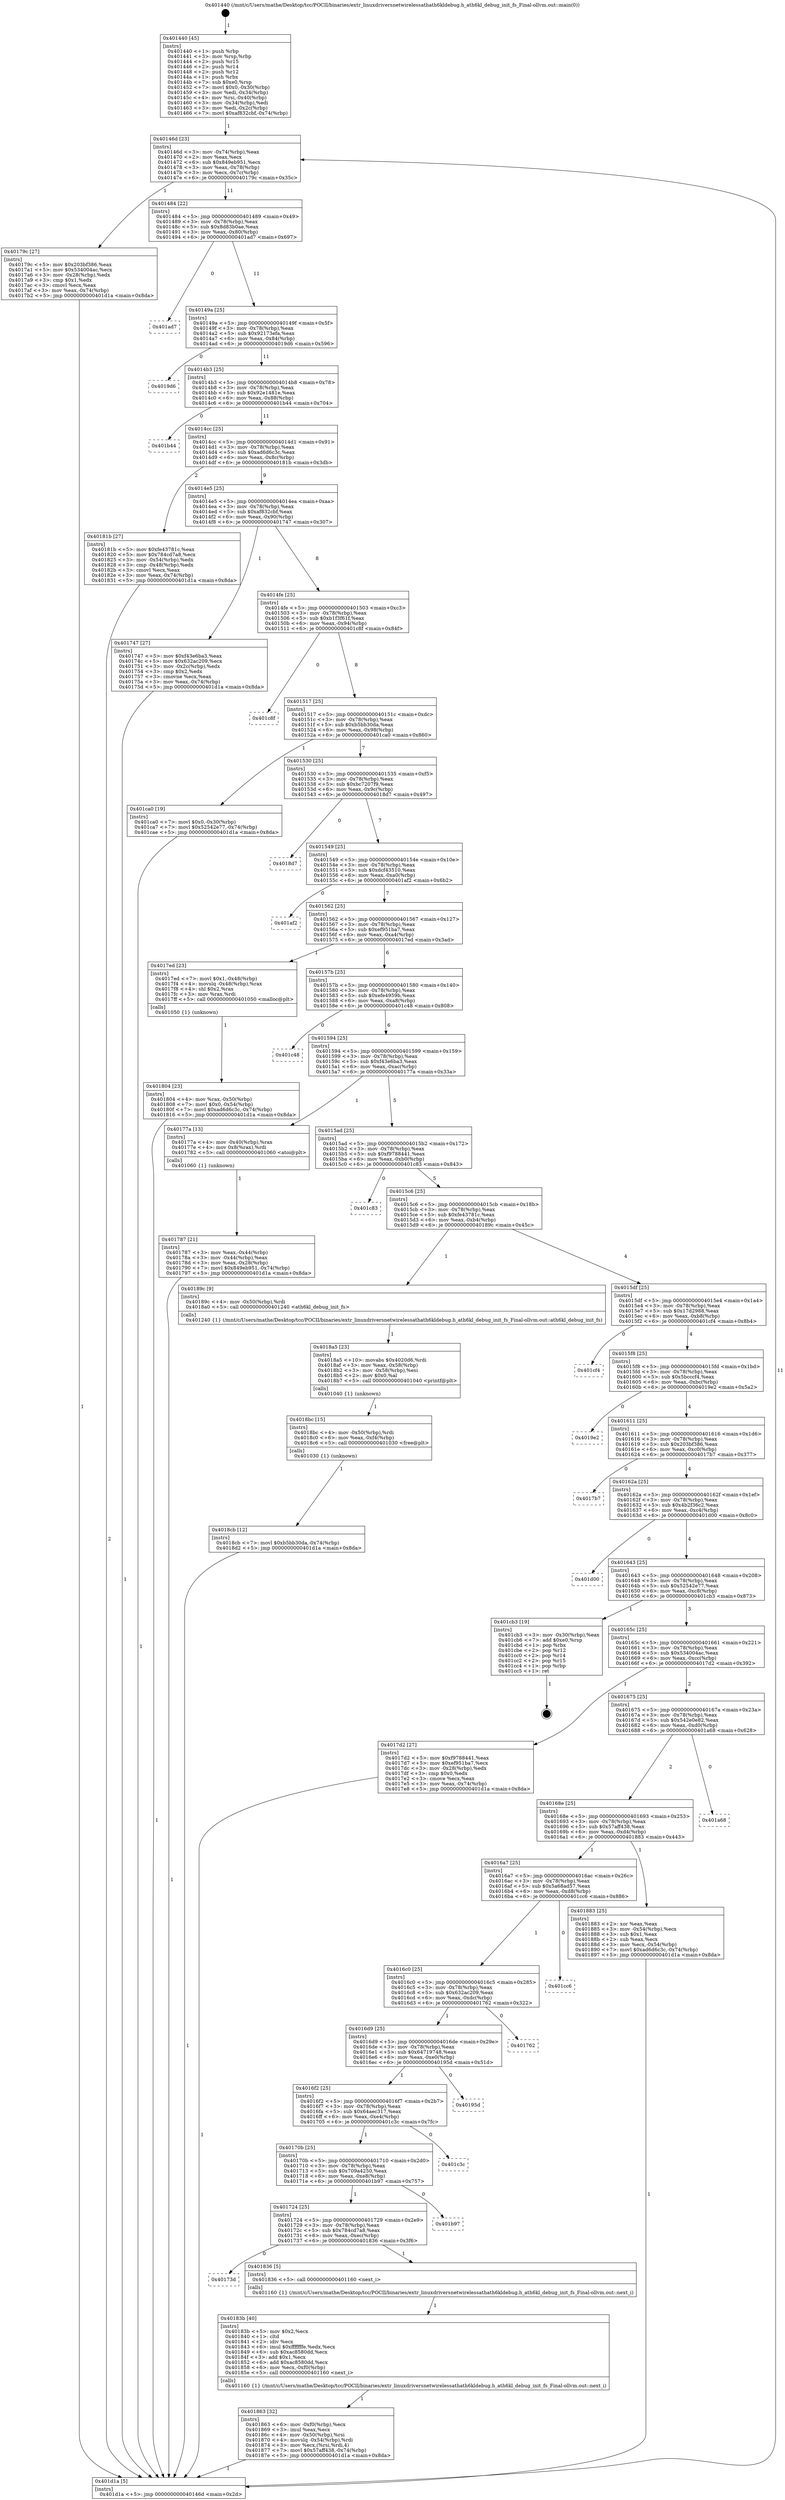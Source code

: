 digraph "0x401440" {
  label = "0x401440 (/mnt/c/Users/mathe/Desktop/tcc/POCII/binaries/extr_linuxdriversnetwirelessathath6kldebug.h_ath6kl_debug_init_fs_Final-ollvm.out::main(0))"
  labelloc = "t"
  node[shape=record]

  Entry [label="",width=0.3,height=0.3,shape=circle,fillcolor=black,style=filled]
  "0x40146d" [label="{
     0x40146d [23]\l
     | [instrs]\l
     &nbsp;&nbsp;0x40146d \<+3\>: mov -0x74(%rbp),%eax\l
     &nbsp;&nbsp;0x401470 \<+2\>: mov %eax,%ecx\l
     &nbsp;&nbsp;0x401472 \<+6\>: sub $0x849eb951,%ecx\l
     &nbsp;&nbsp;0x401478 \<+3\>: mov %eax,-0x78(%rbp)\l
     &nbsp;&nbsp;0x40147b \<+3\>: mov %ecx,-0x7c(%rbp)\l
     &nbsp;&nbsp;0x40147e \<+6\>: je 000000000040179c \<main+0x35c\>\l
  }"]
  "0x40179c" [label="{
     0x40179c [27]\l
     | [instrs]\l
     &nbsp;&nbsp;0x40179c \<+5\>: mov $0x203bf386,%eax\l
     &nbsp;&nbsp;0x4017a1 \<+5\>: mov $0x534004ac,%ecx\l
     &nbsp;&nbsp;0x4017a6 \<+3\>: mov -0x28(%rbp),%edx\l
     &nbsp;&nbsp;0x4017a9 \<+3\>: cmp $0x1,%edx\l
     &nbsp;&nbsp;0x4017ac \<+3\>: cmovl %ecx,%eax\l
     &nbsp;&nbsp;0x4017af \<+3\>: mov %eax,-0x74(%rbp)\l
     &nbsp;&nbsp;0x4017b2 \<+5\>: jmp 0000000000401d1a \<main+0x8da\>\l
  }"]
  "0x401484" [label="{
     0x401484 [22]\l
     | [instrs]\l
     &nbsp;&nbsp;0x401484 \<+5\>: jmp 0000000000401489 \<main+0x49\>\l
     &nbsp;&nbsp;0x401489 \<+3\>: mov -0x78(%rbp),%eax\l
     &nbsp;&nbsp;0x40148c \<+5\>: sub $0x8d83b0ae,%eax\l
     &nbsp;&nbsp;0x401491 \<+3\>: mov %eax,-0x80(%rbp)\l
     &nbsp;&nbsp;0x401494 \<+6\>: je 0000000000401ad7 \<main+0x697\>\l
  }"]
  Exit [label="",width=0.3,height=0.3,shape=circle,fillcolor=black,style=filled,peripheries=2]
  "0x401ad7" [label="{
     0x401ad7\l
  }", style=dashed]
  "0x40149a" [label="{
     0x40149a [25]\l
     | [instrs]\l
     &nbsp;&nbsp;0x40149a \<+5\>: jmp 000000000040149f \<main+0x5f\>\l
     &nbsp;&nbsp;0x40149f \<+3\>: mov -0x78(%rbp),%eax\l
     &nbsp;&nbsp;0x4014a2 \<+5\>: sub $0x92173efa,%eax\l
     &nbsp;&nbsp;0x4014a7 \<+6\>: mov %eax,-0x84(%rbp)\l
     &nbsp;&nbsp;0x4014ad \<+6\>: je 00000000004019d6 \<main+0x596\>\l
  }"]
  "0x4018cb" [label="{
     0x4018cb [12]\l
     | [instrs]\l
     &nbsp;&nbsp;0x4018cb \<+7\>: movl $0xb5bb30da,-0x74(%rbp)\l
     &nbsp;&nbsp;0x4018d2 \<+5\>: jmp 0000000000401d1a \<main+0x8da\>\l
  }"]
  "0x4019d6" [label="{
     0x4019d6\l
  }", style=dashed]
  "0x4014b3" [label="{
     0x4014b3 [25]\l
     | [instrs]\l
     &nbsp;&nbsp;0x4014b3 \<+5\>: jmp 00000000004014b8 \<main+0x78\>\l
     &nbsp;&nbsp;0x4014b8 \<+3\>: mov -0x78(%rbp),%eax\l
     &nbsp;&nbsp;0x4014bb \<+5\>: sub $0x92e1481e,%eax\l
     &nbsp;&nbsp;0x4014c0 \<+6\>: mov %eax,-0x88(%rbp)\l
     &nbsp;&nbsp;0x4014c6 \<+6\>: je 0000000000401b44 \<main+0x704\>\l
  }"]
  "0x4018bc" [label="{
     0x4018bc [15]\l
     | [instrs]\l
     &nbsp;&nbsp;0x4018bc \<+4\>: mov -0x50(%rbp),%rdi\l
     &nbsp;&nbsp;0x4018c0 \<+6\>: mov %eax,-0xf4(%rbp)\l
     &nbsp;&nbsp;0x4018c6 \<+5\>: call 0000000000401030 \<free@plt\>\l
     | [calls]\l
     &nbsp;&nbsp;0x401030 \{1\} (unknown)\l
  }"]
  "0x401b44" [label="{
     0x401b44\l
  }", style=dashed]
  "0x4014cc" [label="{
     0x4014cc [25]\l
     | [instrs]\l
     &nbsp;&nbsp;0x4014cc \<+5\>: jmp 00000000004014d1 \<main+0x91\>\l
     &nbsp;&nbsp;0x4014d1 \<+3\>: mov -0x78(%rbp),%eax\l
     &nbsp;&nbsp;0x4014d4 \<+5\>: sub $0xad6d6c3c,%eax\l
     &nbsp;&nbsp;0x4014d9 \<+6\>: mov %eax,-0x8c(%rbp)\l
     &nbsp;&nbsp;0x4014df \<+6\>: je 000000000040181b \<main+0x3db\>\l
  }"]
  "0x4018a5" [label="{
     0x4018a5 [23]\l
     | [instrs]\l
     &nbsp;&nbsp;0x4018a5 \<+10\>: movabs $0x4020d6,%rdi\l
     &nbsp;&nbsp;0x4018af \<+3\>: mov %eax,-0x58(%rbp)\l
     &nbsp;&nbsp;0x4018b2 \<+3\>: mov -0x58(%rbp),%esi\l
     &nbsp;&nbsp;0x4018b5 \<+2\>: mov $0x0,%al\l
     &nbsp;&nbsp;0x4018b7 \<+5\>: call 0000000000401040 \<printf@plt\>\l
     | [calls]\l
     &nbsp;&nbsp;0x401040 \{1\} (unknown)\l
  }"]
  "0x40181b" [label="{
     0x40181b [27]\l
     | [instrs]\l
     &nbsp;&nbsp;0x40181b \<+5\>: mov $0xfe43781c,%eax\l
     &nbsp;&nbsp;0x401820 \<+5\>: mov $0x784cd7a8,%ecx\l
     &nbsp;&nbsp;0x401825 \<+3\>: mov -0x54(%rbp),%edx\l
     &nbsp;&nbsp;0x401828 \<+3\>: cmp -0x48(%rbp),%edx\l
     &nbsp;&nbsp;0x40182b \<+3\>: cmovl %ecx,%eax\l
     &nbsp;&nbsp;0x40182e \<+3\>: mov %eax,-0x74(%rbp)\l
     &nbsp;&nbsp;0x401831 \<+5\>: jmp 0000000000401d1a \<main+0x8da\>\l
  }"]
  "0x4014e5" [label="{
     0x4014e5 [25]\l
     | [instrs]\l
     &nbsp;&nbsp;0x4014e5 \<+5\>: jmp 00000000004014ea \<main+0xaa\>\l
     &nbsp;&nbsp;0x4014ea \<+3\>: mov -0x78(%rbp),%eax\l
     &nbsp;&nbsp;0x4014ed \<+5\>: sub $0xaf832cbf,%eax\l
     &nbsp;&nbsp;0x4014f2 \<+6\>: mov %eax,-0x90(%rbp)\l
     &nbsp;&nbsp;0x4014f8 \<+6\>: je 0000000000401747 \<main+0x307\>\l
  }"]
  "0x401863" [label="{
     0x401863 [32]\l
     | [instrs]\l
     &nbsp;&nbsp;0x401863 \<+6\>: mov -0xf0(%rbp),%ecx\l
     &nbsp;&nbsp;0x401869 \<+3\>: imul %eax,%ecx\l
     &nbsp;&nbsp;0x40186c \<+4\>: mov -0x50(%rbp),%rsi\l
     &nbsp;&nbsp;0x401870 \<+4\>: movslq -0x54(%rbp),%rdi\l
     &nbsp;&nbsp;0x401874 \<+3\>: mov %ecx,(%rsi,%rdi,4)\l
     &nbsp;&nbsp;0x401877 \<+7\>: movl $0x57aff438,-0x74(%rbp)\l
     &nbsp;&nbsp;0x40187e \<+5\>: jmp 0000000000401d1a \<main+0x8da\>\l
  }"]
  "0x401747" [label="{
     0x401747 [27]\l
     | [instrs]\l
     &nbsp;&nbsp;0x401747 \<+5\>: mov $0xf43e6ba3,%eax\l
     &nbsp;&nbsp;0x40174c \<+5\>: mov $0x632ac209,%ecx\l
     &nbsp;&nbsp;0x401751 \<+3\>: mov -0x2c(%rbp),%edx\l
     &nbsp;&nbsp;0x401754 \<+3\>: cmp $0x2,%edx\l
     &nbsp;&nbsp;0x401757 \<+3\>: cmovne %ecx,%eax\l
     &nbsp;&nbsp;0x40175a \<+3\>: mov %eax,-0x74(%rbp)\l
     &nbsp;&nbsp;0x40175d \<+5\>: jmp 0000000000401d1a \<main+0x8da\>\l
  }"]
  "0x4014fe" [label="{
     0x4014fe [25]\l
     | [instrs]\l
     &nbsp;&nbsp;0x4014fe \<+5\>: jmp 0000000000401503 \<main+0xc3\>\l
     &nbsp;&nbsp;0x401503 \<+3\>: mov -0x78(%rbp),%eax\l
     &nbsp;&nbsp;0x401506 \<+5\>: sub $0xb1f3f61f,%eax\l
     &nbsp;&nbsp;0x40150b \<+6\>: mov %eax,-0x94(%rbp)\l
     &nbsp;&nbsp;0x401511 \<+6\>: je 0000000000401c8f \<main+0x84f\>\l
  }"]
  "0x401d1a" [label="{
     0x401d1a [5]\l
     | [instrs]\l
     &nbsp;&nbsp;0x401d1a \<+5\>: jmp 000000000040146d \<main+0x2d\>\l
  }"]
  "0x401440" [label="{
     0x401440 [45]\l
     | [instrs]\l
     &nbsp;&nbsp;0x401440 \<+1\>: push %rbp\l
     &nbsp;&nbsp;0x401441 \<+3\>: mov %rsp,%rbp\l
     &nbsp;&nbsp;0x401444 \<+2\>: push %r15\l
     &nbsp;&nbsp;0x401446 \<+2\>: push %r14\l
     &nbsp;&nbsp;0x401448 \<+2\>: push %r12\l
     &nbsp;&nbsp;0x40144a \<+1\>: push %rbx\l
     &nbsp;&nbsp;0x40144b \<+7\>: sub $0xe0,%rsp\l
     &nbsp;&nbsp;0x401452 \<+7\>: movl $0x0,-0x30(%rbp)\l
     &nbsp;&nbsp;0x401459 \<+3\>: mov %edi,-0x34(%rbp)\l
     &nbsp;&nbsp;0x40145c \<+4\>: mov %rsi,-0x40(%rbp)\l
     &nbsp;&nbsp;0x401460 \<+3\>: mov -0x34(%rbp),%edi\l
     &nbsp;&nbsp;0x401463 \<+3\>: mov %edi,-0x2c(%rbp)\l
     &nbsp;&nbsp;0x401466 \<+7\>: movl $0xaf832cbf,-0x74(%rbp)\l
  }"]
  "0x40183b" [label="{
     0x40183b [40]\l
     | [instrs]\l
     &nbsp;&nbsp;0x40183b \<+5\>: mov $0x2,%ecx\l
     &nbsp;&nbsp;0x401840 \<+1\>: cltd\l
     &nbsp;&nbsp;0x401841 \<+2\>: idiv %ecx\l
     &nbsp;&nbsp;0x401843 \<+6\>: imul $0xfffffffe,%edx,%ecx\l
     &nbsp;&nbsp;0x401849 \<+6\>: sub $0xac8580dd,%ecx\l
     &nbsp;&nbsp;0x40184f \<+3\>: add $0x1,%ecx\l
     &nbsp;&nbsp;0x401852 \<+6\>: add $0xac8580dd,%ecx\l
     &nbsp;&nbsp;0x401858 \<+6\>: mov %ecx,-0xf0(%rbp)\l
     &nbsp;&nbsp;0x40185e \<+5\>: call 0000000000401160 \<next_i\>\l
     | [calls]\l
     &nbsp;&nbsp;0x401160 \{1\} (/mnt/c/Users/mathe/Desktop/tcc/POCII/binaries/extr_linuxdriversnetwirelessathath6kldebug.h_ath6kl_debug_init_fs_Final-ollvm.out::next_i)\l
  }"]
  "0x401c8f" [label="{
     0x401c8f\l
  }", style=dashed]
  "0x401517" [label="{
     0x401517 [25]\l
     | [instrs]\l
     &nbsp;&nbsp;0x401517 \<+5\>: jmp 000000000040151c \<main+0xdc\>\l
     &nbsp;&nbsp;0x40151c \<+3\>: mov -0x78(%rbp),%eax\l
     &nbsp;&nbsp;0x40151f \<+5\>: sub $0xb5bb30da,%eax\l
     &nbsp;&nbsp;0x401524 \<+6\>: mov %eax,-0x98(%rbp)\l
     &nbsp;&nbsp;0x40152a \<+6\>: je 0000000000401ca0 \<main+0x860\>\l
  }"]
  "0x40173d" [label="{
     0x40173d\l
  }", style=dashed]
  "0x401ca0" [label="{
     0x401ca0 [19]\l
     | [instrs]\l
     &nbsp;&nbsp;0x401ca0 \<+7\>: movl $0x0,-0x30(%rbp)\l
     &nbsp;&nbsp;0x401ca7 \<+7\>: movl $0x52542e77,-0x74(%rbp)\l
     &nbsp;&nbsp;0x401cae \<+5\>: jmp 0000000000401d1a \<main+0x8da\>\l
  }"]
  "0x401530" [label="{
     0x401530 [25]\l
     | [instrs]\l
     &nbsp;&nbsp;0x401530 \<+5\>: jmp 0000000000401535 \<main+0xf5\>\l
     &nbsp;&nbsp;0x401535 \<+3\>: mov -0x78(%rbp),%eax\l
     &nbsp;&nbsp;0x401538 \<+5\>: sub $0xbc7207f9,%eax\l
     &nbsp;&nbsp;0x40153d \<+6\>: mov %eax,-0x9c(%rbp)\l
     &nbsp;&nbsp;0x401543 \<+6\>: je 00000000004018d7 \<main+0x497\>\l
  }"]
  "0x401836" [label="{
     0x401836 [5]\l
     | [instrs]\l
     &nbsp;&nbsp;0x401836 \<+5\>: call 0000000000401160 \<next_i\>\l
     | [calls]\l
     &nbsp;&nbsp;0x401160 \{1\} (/mnt/c/Users/mathe/Desktop/tcc/POCII/binaries/extr_linuxdriversnetwirelessathath6kldebug.h_ath6kl_debug_init_fs_Final-ollvm.out::next_i)\l
  }"]
  "0x4018d7" [label="{
     0x4018d7\l
  }", style=dashed]
  "0x401549" [label="{
     0x401549 [25]\l
     | [instrs]\l
     &nbsp;&nbsp;0x401549 \<+5\>: jmp 000000000040154e \<main+0x10e\>\l
     &nbsp;&nbsp;0x40154e \<+3\>: mov -0x78(%rbp),%eax\l
     &nbsp;&nbsp;0x401551 \<+5\>: sub $0xdcf43510,%eax\l
     &nbsp;&nbsp;0x401556 \<+6\>: mov %eax,-0xa0(%rbp)\l
     &nbsp;&nbsp;0x40155c \<+6\>: je 0000000000401af2 \<main+0x6b2\>\l
  }"]
  "0x401724" [label="{
     0x401724 [25]\l
     | [instrs]\l
     &nbsp;&nbsp;0x401724 \<+5\>: jmp 0000000000401729 \<main+0x2e9\>\l
     &nbsp;&nbsp;0x401729 \<+3\>: mov -0x78(%rbp),%eax\l
     &nbsp;&nbsp;0x40172c \<+5\>: sub $0x784cd7a8,%eax\l
     &nbsp;&nbsp;0x401731 \<+6\>: mov %eax,-0xec(%rbp)\l
     &nbsp;&nbsp;0x401737 \<+6\>: je 0000000000401836 \<main+0x3f6\>\l
  }"]
  "0x401af2" [label="{
     0x401af2\l
  }", style=dashed]
  "0x401562" [label="{
     0x401562 [25]\l
     | [instrs]\l
     &nbsp;&nbsp;0x401562 \<+5\>: jmp 0000000000401567 \<main+0x127\>\l
     &nbsp;&nbsp;0x401567 \<+3\>: mov -0x78(%rbp),%eax\l
     &nbsp;&nbsp;0x40156a \<+5\>: sub $0xef951ba7,%eax\l
     &nbsp;&nbsp;0x40156f \<+6\>: mov %eax,-0xa4(%rbp)\l
     &nbsp;&nbsp;0x401575 \<+6\>: je 00000000004017ed \<main+0x3ad\>\l
  }"]
  "0x401b97" [label="{
     0x401b97\l
  }", style=dashed]
  "0x4017ed" [label="{
     0x4017ed [23]\l
     | [instrs]\l
     &nbsp;&nbsp;0x4017ed \<+7\>: movl $0x1,-0x48(%rbp)\l
     &nbsp;&nbsp;0x4017f4 \<+4\>: movslq -0x48(%rbp),%rax\l
     &nbsp;&nbsp;0x4017f8 \<+4\>: shl $0x2,%rax\l
     &nbsp;&nbsp;0x4017fc \<+3\>: mov %rax,%rdi\l
     &nbsp;&nbsp;0x4017ff \<+5\>: call 0000000000401050 \<malloc@plt\>\l
     | [calls]\l
     &nbsp;&nbsp;0x401050 \{1\} (unknown)\l
  }"]
  "0x40157b" [label="{
     0x40157b [25]\l
     | [instrs]\l
     &nbsp;&nbsp;0x40157b \<+5\>: jmp 0000000000401580 \<main+0x140\>\l
     &nbsp;&nbsp;0x401580 \<+3\>: mov -0x78(%rbp),%eax\l
     &nbsp;&nbsp;0x401583 \<+5\>: sub $0xefe4959b,%eax\l
     &nbsp;&nbsp;0x401588 \<+6\>: mov %eax,-0xa8(%rbp)\l
     &nbsp;&nbsp;0x40158e \<+6\>: je 0000000000401c48 \<main+0x808\>\l
  }"]
  "0x40170b" [label="{
     0x40170b [25]\l
     | [instrs]\l
     &nbsp;&nbsp;0x40170b \<+5\>: jmp 0000000000401710 \<main+0x2d0\>\l
     &nbsp;&nbsp;0x401710 \<+3\>: mov -0x78(%rbp),%eax\l
     &nbsp;&nbsp;0x401713 \<+5\>: sub $0x709a4250,%eax\l
     &nbsp;&nbsp;0x401718 \<+6\>: mov %eax,-0xe8(%rbp)\l
     &nbsp;&nbsp;0x40171e \<+6\>: je 0000000000401b97 \<main+0x757\>\l
  }"]
  "0x401c48" [label="{
     0x401c48\l
  }", style=dashed]
  "0x401594" [label="{
     0x401594 [25]\l
     | [instrs]\l
     &nbsp;&nbsp;0x401594 \<+5\>: jmp 0000000000401599 \<main+0x159\>\l
     &nbsp;&nbsp;0x401599 \<+3\>: mov -0x78(%rbp),%eax\l
     &nbsp;&nbsp;0x40159c \<+5\>: sub $0xf43e6ba3,%eax\l
     &nbsp;&nbsp;0x4015a1 \<+6\>: mov %eax,-0xac(%rbp)\l
     &nbsp;&nbsp;0x4015a7 \<+6\>: je 000000000040177a \<main+0x33a\>\l
  }"]
  "0x401c3c" [label="{
     0x401c3c\l
  }", style=dashed]
  "0x40177a" [label="{
     0x40177a [13]\l
     | [instrs]\l
     &nbsp;&nbsp;0x40177a \<+4\>: mov -0x40(%rbp),%rax\l
     &nbsp;&nbsp;0x40177e \<+4\>: mov 0x8(%rax),%rdi\l
     &nbsp;&nbsp;0x401782 \<+5\>: call 0000000000401060 \<atoi@plt\>\l
     | [calls]\l
     &nbsp;&nbsp;0x401060 \{1\} (unknown)\l
  }"]
  "0x4015ad" [label="{
     0x4015ad [25]\l
     | [instrs]\l
     &nbsp;&nbsp;0x4015ad \<+5\>: jmp 00000000004015b2 \<main+0x172\>\l
     &nbsp;&nbsp;0x4015b2 \<+3\>: mov -0x78(%rbp),%eax\l
     &nbsp;&nbsp;0x4015b5 \<+5\>: sub $0xf9788441,%eax\l
     &nbsp;&nbsp;0x4015ba \<+6\>: mov %eax,-0xb0(%rbp)\l
     &nbsp;&nbsp;0x4015c0 \<+6\>: je 0000000000401c83 \<main+0x843\>\l
  }"]
  "0x401787" [label="{
     0x401787 [21]\l
     | [instrs]\l
     &nbsp;&nbsp;0x401787 \<+3\>: mov %eax,-0x44(%rbp)\l
     &nbsp;&nbsp;0x40178a \<+3\>: mov -0x44(%rbp),%eax\l
     &nbsp;&nbsp;0x40178d \<+3\>: mov %eax,-0x28(%rbp)\l
     &nbsp;&nbsp;0x401790 \<+7\>: movl $0x849eb951,-0x74(%rbp)\l
     &nbsp;&nbsp;0x401797 \<+5\>: jmp 0000000000401d1a \<main+0x8da\>\l
  }"]
  "0x4016f2" [label="{
     0x4016f2 [25]\l
     | [instrs]\l
     &nbsp;&nbsp;0x4016f2 \<+5\>: jmp 00000000004016f7 \<main+0x2b7\>\l
     &nbsp;&nbsp;0x4016f7 \<+3\>: mov -0x78(%rbp),%eax\l
     &nbsp;&nbsp;0x4016fa \<+5\>: sub $0x64aec317,%eax\l
     &nbsp;&nbsp;0x4016ff \<+6\>: mov %eax,-0xe4(%rbp)\l
     &nbsp;&nbsp;0x401705 \<+6\>: je 0000000000401c3c \<main+0x7fc\>\l
  }"]
  "0x401c83" [label="{
     0x401c83\l
  }", style=dashed]
  "0x4015c6" [label="{
     0x4015c6 [25]\l
     | [instrs]\l
     &nbsp;&nbsp;0x4015c6 \<+5\>: jmp 00000000004015cb \<main+0x18b\>\l
     &nbsp;&nbsp;0x4015cb \<+3\>: mov -0x78(%rbp),%eax\l
     &nbsp;&nbsp;0x4015ce \<+5\>: sub $0xfe43781c,%eax\l
     &nbsp;&nbsp;0x4015d3 \<+6\>: mov %eax,-0xb4(%rbp)\l
     &nbsp;&nbsp;0x4015d9 \<+6\>: je 000000000040189c \<main+0x45c\>\l
  }"]
  "0x40195d" [label="{
     0x40195d\l
  }", style=dashed]
  "0x40189c" [label="{
     0x40189c [9]\l
     | [instrs]\l
     &nbsp;&nbsp;0x40189c \<+4\>: mov -0x50(%rbp),%rdi\l
     &nbsp;&nbsp;0x4018a0 \<+5\>: call 0000000000401240 \<ath6kl_debug_init_fs\>\l
     | [calls]\l
     &nbsp;&nbsp;0x401240 \{1\} (/mnt/c/Users/mathe/Desktop/tcc/POCII/binaries/extr_linuxdriversnetwirelessathath6kldebug.h_ath6kl_debug_init_fs_Final-ollvm.out::ath6kl_debug_init_fs)\l
  }"]
  "0x4015df" [label="{
     0x4015df [25]\l
     | [instrs]\l
     &nbsp;&nbsp;0x4015df \<+5\>: jmp 00000000004015e4 \<main+0x1a4\>\l
     &nbsp;&nbsp;0x4015e4 \<+3\>: mov -0x78(%rbp),%eax\l
     &nbsp;&nbsp;0x4015e7 \<+5\>: sub $0x17d2988,%eax\l
     &nbsp;&nbsp;0x4015ec \<+6\>: mov %eax,-0xb8(%rbp)\l
     &nbsp;&nbsp;0x4015f2 \<+6\>: je 0000000000401cf4 \<main+0x8b4\>\l
  }"]
  "0x4016d9" [label="{
     0x4016d9 [25]\l
     | [instrs]\l
     &nbsp;&nbsp;0x4016d9 \<+5\>: jmp 00000000004016de \<main+0x29e\>\l
     &nbsp;&nbsp;0x4016de \<+3\>: mov -0x78(%rbp),%eax\l
     &nbsp;&nbsp;0x4016e1 \<+5\>: sub $0x64719748,%eax\l
     &nbsp;&nbsp;0x4016e6 \<+6\>: mov %eax,-0xe0(%rbp)\l
     &nbsp;&nbsp;0x4016ec \<+6\>: je 000000000040195d \<main+0x51d\>\l
  }"]
  "0x401cf4" [label="{
     0x401cf4\l
  }", style=dashed]
  "0x4015f8" [label="{
     0x4015f8 [25]\l
     | [instrs]\l
     &nbsp;&nbsp;0x4015f8 \<+5\>: jmp 00000000004015fd \<main+0x1bd\>\l
     &nbsp;&nbsp;0x4015fd \<+3\>: mov -0x78(%rbp),%eax\l
     &nbsp;&nbsp;0x401600 \<+5\>: sub $0x5bcccf4,%eax\l
     &nbsp;&nbsp;0x401605 \<+6\>: mov %eax,-0xbc(%rbp)\l
     &nbsp;&nbsp;0x40160b \<+6\>: je 00000000004019e2 \<main+0x5a2\>\l
  }"]
  "0x401762" [label="{
     0x401762\l
  }", style=dashed]
  "0x4019e2" [label="{
     0x4019e2\l
  }", style=dashed]
  "0x401611" [label="{
     0x401611 [25]\l
     | [instrs]\l
     &nbsp;&nbsp;0x401611 \<+5\>: jmp 0000000000401616 \<main+0x1d6\>\l
     &nbsp;&nbsp;0x401616 \<+3\>: mov -0x78(%rbp),%eax\l
     &nbsp;&nbsp;0x401619 \<+5\>: sub $0x203bf386,%eax\l
     &nbsp;&nbsp;0x40161e \<+6\>: mov %eax,-0xc0(%rbp)\l
     &nbsp;&nbsp;0x401624 \<+6\>: je 00000000004017b7 \<main+0x377\>\l
  }"]
  "0x4016c0" [label="{
     0x4016c0 [25]\l
     | [instrs]\l
     &nbsp;&nbsp;0x4016c0 \<+5\>: jmp 00000000004016c5 \<main+0x285\>\l
     &nbsp;&nbsp;0x4016c5 \<+3\>: mov -0x78(%rbp),%eax\l
     &nbsp;&nbsp;0x4016c8 \<+5\>: sub $0x632ac209,%eax\l
     &nbsp;&nbsp;0x4016cd \<+6\>: mov %eax,-0xdc(%rbp)\l
     &nbsp;&nbsp;0x4016d3 \<+6\>: je 0000000000401762 \<main+0x322\>\l
  }"]
  "0x4017b7" [label="{
     0x4017b7\l
  }", style=dashed]
  "0x40162a" [label="{
     0x40162a [25]\l
     | [instrs]\l
     &nbsp;&nbsp;0x40162a \<+5\>: jmp 000000000040162f \<main+0x1ef\>\l
     &nbsp;&nbsp;0x40162f \<+3\>: mov -0x78(%rbp),%eax\l
     &nbsp;&nbsp;0x401632 \<+5\>: sub $0x4b2f36c2,%eax\l
     &nbsp;&nbsp;0x401637 \<+6\>: mov %eax,-0xc4(%rbp)\l
     &nbsp;&nbsp;0x40163d \<+6\>: je 0000000000401d00 \<main+0x8c0\>\l
  }"]
  "0x401cc6" [label="{
     0x401cc6\l
  }", style=dashed]
  "0x401d00" [label="{
     0x401d00\l
  }", style=dashed]
  "0x401643" [label="{
     0x401643 [25]\l
     | [instrs]\l
     &nbsp;&nbsp;0x401643 \<+5\>: jmp 0000000000401648 \<main+0x208\>\l
     &nbsp;&nbsp;0x401648 \<+3\>: mov -0x78(%rbp),%eax\l
     &nbsp;&nbsp;0x40164b \<+5\>: sub $0x52542e77,%eax\l
     &nbsp;&nbsp;0x401650 \<+6\>: mov %eax,-0xc8(%rbp)\l
     &nbsp;&nbsp;0x401656 \<+6\>: je 0000000000401cb3 \<main+0x873\>\l
  }"]
  "0x4016a7" [label="{
     0x4016a7 [25]\l
     | [instrs]\l
     &nbsp;&nbsp;0x4016a7 \<+5\>: jmp 00000000004016ac \<main+0x26c\>\l
     &nbsp;&nbsp;0x4016ac \<+3\>: mov -0x78(%rbp),%eax\l
     &nbsp;&nbsp;0x4016af \<+5\>: sub $0x5a68ad57,%eax\l
     &nbsp;&nbsp;0x4016b4 \<+6\>: mov %eax,-0xd8(%rbp)\l
     &nbsp;&nbsp;0x4016ba \<+6\>: je 0000000000401cc6 \<main+0x886\>\l
  }"]
  "0x401cb3" [label="{
     0x401cb3 [19]\l
     | [instrs]\l
     &nbsp;&nbsp;0x401cb3 \<+3\>: mov -0x30(%rbp),%eax\l
     &nbsp;&nbsp;0x401cb6 \<+7\>: add $0xe0,%rsp\l
     &nbsp;&nbsp;0x401cbd \<+1\>: pop %rbx\l
     &nbsp;&nbsp;0x401cbe \<+2\>: pop %r12\l
     &nbsp;&nbsp;0x401cc0 \<+2\>: pop %r14\l
     &nbsp;&nbsp;0x401cc2 \<+2\>: pop %r15\l
     &nbsp;&nbsp;0x401cc4 \<+1\>: pop %rbp\l
     &nbsp;&nbsp;0x401cc5 \<+1\>: ret\l
  }"]
  "0x40165c" [label="{
     0x40165c [25]\l
     | [instrs]\l
     &nbsp;&nbsp;0x40165c \<+5\>: jmp 0000000000401661 \<main+0x221\>\l
     &nbsp;&nbsp;0x401661 \<+3\>: mov -0x78(%rbp),%eax\l
     &nbsp;&nbsp;0x401664 \<+5\>: sub $0x534004ac,%eax\l
     &nbsp;&nbsp;0x401669 \<+6\>: mov %eax,-0xcc(%rbp)\l
     &nbsp;&nbsp;0x40166f \<+6\>: je 00000000004017d2 \<main+0x392\>\l
  }"]
  "0x401883" [label="{
     0x401883 [25]\l
     | [instrs]\l
     &nbsp;&nbsp;0x401883 \<+2\>: xor %eax,%eax\l
     &nbsp;&nbsp;0x401885 \<+3\>: mov -0x54(%rbp),%ecx\l
     &nbsp;&nbsp;0x401888 \<+3\>: sub $0x1,%eax\l
     &nbsp;&nbsp;0x40188b \<+2\>: sub %eax,%ecx\l
     &nbsp;&nbsp;0x40188d \<+3\>: mov %ecx,-0x54(%rbp)\l
     &nbsp;&nbsp;0x401890 \<+7\>: movl $0xad6d6c3c,-0x74(%rbp)\l
     &nbsp;&nbsp;0x401897 \<+5\>: jmp 0000000000401d1a \<main+0x8da\>\l
  }"]
  "0x4017d2" [label="{
     0x4017d2 [27]\l
     | [instrs]\l
     &nbsp;&nbsp;0x4017d2 \<+5\>: mov $0xf9788441,%eax\l
     &nbsp;&nbsp;0x4017d7 \<+5\>: mov $0xef951ba7,%ecx\l
     &nbsp;&nbsp;0x4017dc \<+3\>: mov -0x28(%rbp),%edx\l
     &nbsp;&nbsp;0x4017df \<+3\>: cmp $0x0,%edx\l
     &nbsp;&nbsp;0x4017e2 \<+3\>: cmove %ecx,%eax\l
     &nbsp;&nbsp;0x4017e5 \<+3\>: mov %eax,-0x74(%rbp)\l
     &nbsp;&nbsp;0x4017e8 \<+5\>: jmp 0000000000401d1a \<main+0x8da\>\l
  }"]
  "0x401675" [label="{
     0x401675 [25]\l
     | [instrs]\l
     &nbsp;&nbsp;0x401675 \<+5\>: jmp 000000000040167a \<main+0x23a\>\l
     &nbsp;&nbsp;0x40167a \<+3\>: mov -0x78(%rbp),%eax\l
     &nbsp;&nbsp;0x40167d \<+5\>: sub $0x542e0e82,%eax\l
     &nbsp;&nbsp;0x401682 \<+6\>: mov %eax,-0xd0(%rbp)\l
     &nbsp;&nbsp;0x401688 \<+6\>: je 0000000000401a68 \<main+0x628\>\l
  }"]
  "0x401804" [label="{
     0x401804 [23]\l
     | [instrs]\l
     &nbsp;&nbsp;0x401804 \<+4\>: mov %rax,-0x50(%rbp)\l
     &nbsp;&nbsp;0x401808 \<+7\>: movl $0x0,-0x54(%rbp)\l
     &nbsp;&nbsp;0x40180f \<+7\>: movl $0xad6d6c3c,-0x74(%rbp)\l
     &nbsp;&nbsp;0x401816 \<+5\>: jmp 0000000000401d1a \<main+0x8da\>\l
  }"]
  "0x40168e" [label="{
     0x40168e [25]\l
     | [instrs]\l
     &nbsp;&nbsp;0x40168e \<+5\>: jmp 0000000000401693 \<main+0x253\>\l
     &nbsp;&nbsp;0x401693 \<+3\>: mov -0x78(%rbp),%eax\l
     &nbsp;&nbsp;0x401696 \<+5\>: sub $0x57aff438,%eax\l
     &nbsp;&nbsp;0x40169b \<+6\>: mov %eax,-0xd4(%rbp)\l
     &nbsp;&nbsp;0x4016a1 \<+6\>: je 0000000000401883 \<main+0x443\>\l
  }"]
  "0x401a68" [label="{
     0x401a68\l
  }", style=dashed]
  Entry -> "0x401440" [label=" 1"]
  "0x40146d" -> "0x40179c" [label=" 1"]
  "0x40146d" -> "0x401484" [label=" 11"]
  "0x401cb3" -> Exit [label=" 1"]
  "0x401484" -> "0x401ad7" [label=" 0"]
  "0x401484" -> "0x40149a" [label=" 11"]
  "0x401ca0" -> "0x401d1a" [label=" 1"]
  "0x40149a" -> "0x4019d6" [label=" 0"]
  "0x40149a" -> "0x4014b3" [label=" 11"]
  "0x4018cb" -> "0x401d1a" [label=" 1"]
  "0x4014b3" -> "0x401b44" [label=" 0"]
  "0x4014b3" -> "0x4014cc" [label=" 11"]
  "0x4018bc" -> "0x4018cb" [label=" 1"]
  "0x4014cc" -> "0x40181b" [label=" 2"]
  "0x4014cc" -> "0x4014e5" [label=" 9"]
  "0x4018a5" -> "0x4018bc" [label=" 1"]
  "0x4014e5" -> "0x401747" [label=" 1"]
  "0x4014e5" -> "0x4014fe" [label=" 8"]
  "0x401747" -> "0x401d1a" [label=" 1"]
  "0x401440" -> "0x40146d" [label=" 1"]
  "0x401d1a" -> "0x40146d" [label=" 11"]
  "0x40189c" -> "0x4018a5" [label=" 1"]
  "0x4014fe" -> "0x401c8f" [label=" 0"]
  "0x4014fe" -> "0x401517" [label=" 8"]
  "0x401883" -> "0x401d1a" [label=" 1"]
  "0x401517" -> "0x401ca0" [label=" 1"]
  "0x401517" -> "0x401530" [label=" 7"]
  "0x401863" -> "0x401d1a" [label=" 1"]
  "0x401530" -> "0x4018d7" [label=" 0"]
  "0x401530" -> "0x401549" [label=" 7"]
  "0x40183b" -> "0x401863" [label=" 1"]
  "0x401549" -> "0x401af2" [label=" 0"]
  "0x401549" -> "0x401562" [label=" 7"]
  "0x401724" -> "0x40173d" [label=" 0"]
  "0x401562" -> "0x4017ed" [label=" 1"]
  "0x401562" -> "0x40157b" [label=" 6"]
  "0x401724" -> "0x401836" [label=" 1"]
  "0x40157b" -> "0x401c48" [label=" 0"]
  "0x40157b" -> "0x401594" [label=" 6"]
  "0x40170b" -> "0x401724" [label=" 1"]
  "0x401594" -> "0x40177a" [label=" 1"]
  "0x401594" -> "0x4015ad" [label=" 5"]
  "0x40177a" -> "0x401787" [label=" 1"]
  "0x401787" -> "0x401d1a" [label=" 1"]
  "0x40179c" -> "0x401d1a" [label=" 1"]
  "0x40170b" -> "0x401b97" [label=" 0"]
  "0x4015ad" -> "0x401c83" [label=" 0"]
  "0x4015ad" -> "0x4015c6" [label=" 5"]
  "0x4016f2" -> "0x40170b" [label=" 1"]
  "0x4015c6" -> "0x40189c" [label=" 1"]
  "0x4015c6" -> "0x4015df" [label=" 4"]
  "0x4016f2" -> "0x401c3c" [label=" 0"]
  "0x4015df" -> "0x401cf4" [label=" 0"]
  "0x4015df" -> "0x4015f8" [label=" 4"]
  "0x4016d9" -> "0x4016f2" [label=" 1"]
  "0x4015f8" -> "0x4019e2" [label=" 0"]
  "0x4015f8" -> "0x401611" [label=" 4"]
  "0x4016d9" -> "0x40195d" [label=" 0"]
  "0x401611" -> "0x4017b7" [label=" 0"]
  "0x401611" -> "0x40162a" [label=" 4"]
  "0x4016c0" -> "0x4016d9" [label=" 1"]
  "0x40162a" -> "0x401d00" [label=" 0"]
  "0x40162a" -> "0x401643" [label=" 4"]
  "0x4016c0" -> "0x401762" [label=" 0"]
  "0x401643" -> "0x401cb3" [label=" 1"]
  "0x401643" -> "0x40165c" [label=" 3"]
  "0x4016a7" -> "0x4016c0" [label=" 1"]
  "0x40165c" -> "0x4017d2" [label=" 1"]
  "0x40165c" -> "0x401675" [label=" 2"]
  "0x4017d2" -> "0x401d1a" [label=" 1"]
  "0x4017ed" -> "0x401804" [label=" 1"]
  "0x401804" -> "0x401d1a" [label=" 1"]
  "0x40181b" -> "0x401d1a" [label=" 2"]
  "0x4016a7" -> "0x401cc6" [label=" 0"]
  "0x401675" -> "0x401a68" [label=" 0"]
  "0x401675" -> "0x40168e" [label=" 2"]
  "0x401836" -> "0x40183b" [label=" 1"]
  "0x40168e" -> "0x401883" [label=" 1"]
  "0x40168e" -> "0x4016a7" [label=" 1"]
}
